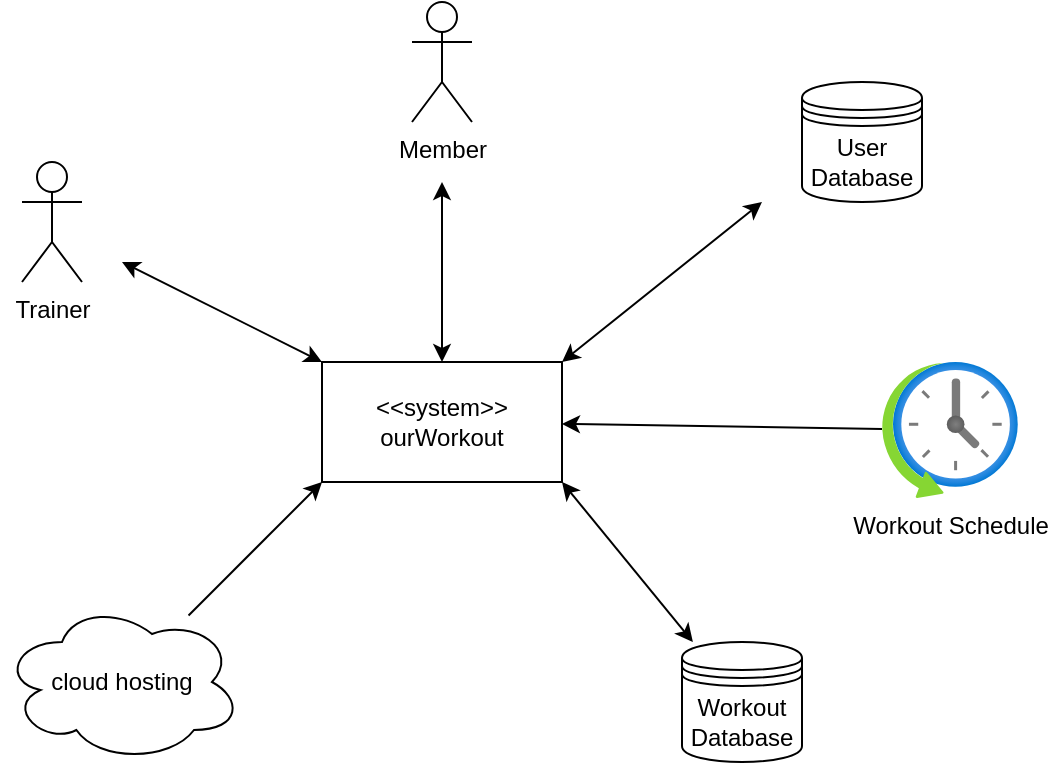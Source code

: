<mxfile version="20.2.8" type="device" pages="4"><diagram id="st-j1vseWBXO6tJ8uuP8" name="systemContext"><mxGraphModel dx="1010" dy="745" grid="1" gridSize="10" guides="1" tooltips="1" connect="1" arrows="1" fold="1" page="1" pageScale="1" pageWidth="1169" pageHeight="827" math="0" shadow="0"><root><mxCell id="0"/><mxCell id="1" parent="0"/><mxCell id="aYihxE0Qx_pnJChGa7Ii-1" value="&amp;lt;&amp;lt;system&amp;gt;&amp;gt;&lt;br&gt;ourWorkout" style="rounded=0;whiteSpace=wrap;html=1;" parent="1" vertex="1"><mxGeometry x="450" y="380" width="120" height="60" as="geometry"/></mxCell><mxCell id="aYihxE0Qx_pnJChGa7Ii-2" value="Trainer" style="shape=umlActor;verticalLabelPosition=bottom;verticalAlign=top;html=1;outlineConnect=0;" parent="1" vertex="1"><mxGeometry x="300" y="280" width="30" height="60" as="geometry"/></mxCell><mxCell id="aYihxE0Qx_pnJChGa7Ii-4" value="Member" style="shape=umlActor;verticalLabelPosition=bottom;verticalAlign=top;html=1;outlineConnect=0;" parent="1" vertex="1"><mxGeometry x="495" y="200" width="30" height="60" as="geometry"/></mxCell><mxCell id="aYihxE0Qx_pnJChGa7Ii-5" value="User Database" style="shape=datastore;whiteSpace=wrap;html=1;" parent="1" vertex="1"><mxGeometry x="690" y="240" width="60" height="60" as="geometry"/></mxCell><mxCell id="aYihxE0Qx_pnJChGa7Ii-7" value="Workout&lt;br&gt;Database" style="shape=datastore;whiteSpace=wrap;html=1;" parent="1" vertex="1"><mxGeometry x="630" y="520" width="60" height="60" as="geometry"/></mxCell><mxCell id="aYihxE0Qx_pnJChGa7Ii-8" value="cloud hosting" style="ellipse;shape=cloud;whiteSpace=wrap;html=1;" parent="1" vertex="1"><mxGeometry x="290" y="500" width="120" height="80" as="geometry"/></mxCell><mxCell id="aYihxE0Qx_pnJChGa7Ii-11" value="" style="endArrow=classic;startArrow=classic;html=1;rounded=0;" parent="1" target="aYihxE0Qx_pnJChGa7Ii-1" edge="1"><mxGeometry width="50" height="50" relative="1" as="geometry"><mxPoint x="350" y="330" as="sourcePoint"/><mxPoint x="600" y="480" as="targetPoint"/></mxGeometry></mxCell><mxCell id="aYihxE0Qx_pnJChGa7Ii-12" value="" style="endArrow=classic;html=1;rounded=0;entryX=0;entryY=1;entryDx=0;entryDy=0;" parent="1" source="aYihxE0Qx_pnJChGa7Ii-8" target="aYihxE0Qx_pnJChGa7Ii-1" edge="1"><mxGeometry width="50" height="50" relative="1" as="geometry"><mxPoint x="430" y="530" as="sourcePoint"/><mxPoint x="600" y="480" as="targetPoint"/></mxGeometry></mxCell><mxCell id="aYihxE0Qx_pnJChGa7Ii-13" value="" style="endArrow=classic;startArrow=classic;html=1;rounded=0;exitX=1;exitY=1;exitDx=0;exitDy=0;" parent="1" source="aYihxE0Qx_pnJChGa7Ii-1" target="aYihxE0Qx_pnJChGa7Ii-7" edge="1"><mxGeometry width="50" height="50" relative="1" as="geometry"><mxPoint x="550" y="530" as="sourcePoint"/><mxPoint x="630" y="530" as="targetPoint"/></mxGeometry></mxCell><mxCell id="aYihxE0Qx_pnJChGa7Ii-15" value="" style="endArrow=classic;startArrow=classic;html=1;rounded=0;exitX=1;exitY=0;exitDx=0;exitDy=0;" parent="1" source="aYihxE0Qx_pnJChGa7Ii-1" edge="1"><mxGeometry width="50" height="50" relative="1" as="geometry"><mxPoint x="550" y="530" as="sourcePoint"/><mxPoint x="670" y="300" as="targetPoint"/></mxGeometry></mxCell><mxCell id="JdixpVQhpcb806VE-eQH-3" value="" style="endArrow=classic;startArrow=classic;html=1;rounded=0;" parent="1" source="aYihxE0Qx_pnJChGa7Ii-1" edge="1"><mxGeometry width="50" height="50" relative="1" as="geometry"><mxPoint x="440" y="420" as="sourcePoint"/><mxPoint x="510" y="290" as="targetPoint"/></mxGeometry></mxCell><mxCell id="Wem5b1ooNeVv7AvJTNvK-1" value="Workout Schedule" style="aspect=fixed;html=1;points=[];align=center;image;fontSize=12;image=img/lib/azure2/general/Scheduler.svg;fillColor=none;imageBackground=none;" parent="1" vertex="1"><mxGeometry x="730" y="380" width="68" height="68" as="geometry"/></mxCell><mxCell id="Wem5b1ooNeVv7AvJTNvK-3" value="" style="endArrow=classic;html=1;rounded=0;" parent="1" source="Wem5b1ooNeVv7AvJTNvK-1" target="aYihxE0Qx_pnJChGa7Ii-1" edge="1"><mxGeometry width="50" height="50" relative="1" as="geometry"><mxPoint x="440" y="420" as="sourcePoint"/><mxPoint x="490" y="370" as="targetPoint"/></mxGeometry></mxCell></root></mxGraphModel></diagram><diagram id="EiOxXtLA_7WZJwvqrSmB" name="useCase"><mxGraphModel dx="1796" dy="745" grid="1" gridSize="10" guides="1" tooltips="1" connect="1" arrows="1" fold="1" page="1" pageScale="1" pageWidth="1169" pageHeight="827" math="0" shadow="0"><root><mxCell id="0"/><mxCell id="1" parent="0"/><mxCell id="Q6nY-nh2Kb3FnJxoqmYi-2" value="uc ourWorkout" style="shape=umlFrame;whiteSpace=wrap;html=1;width=120;height=30;boundedLbl=1;verticalAlign=middle;align=left;spacingLeft=5;" parent="1" vertex="1"><mxGeometry x="10" y="10" width="1150" height="810" as="geometry"/></mxCell><mxCell id="Q6nY-nh2Kb3FnJxoqmYi-3" value="ourWorkout" style="shape=folder;fontStyle=1;tabWidth=110;tabHeight=30;tabPosition=left;html=1;boundedLbl=1;labelInHeader=1;container=1;collapsible=0;" parent="1" vertex="1"><mxGeometry x="240" y="63" width="690" height="700" as="geometry"/></mxCell><mxCell id="Q6nY-nh2Kb3FnJxoqmYi-4" value="" style="html=1;strokeColor=none;resizeWidth=1;resizeHeight=1;fillColor=none;part=1;connectable=0;allowArrows=0;deletable=0;" parent="Q6nY-nh2Kb3FnJxoqmYi-3" vertex="1"><mxGeometry width="690" height="490" relative="1" as="geometry"><mxPoint y="30" as="offset"/></mxGeometry></mxCell><mxCell id="Q6nY-nh2Kb3FnJxoqmYi-9" value="create and manage workout" style="ellipse;whiteSpace=wrap;html=1;" parent="Q6nY-nh2Kb3FnJxoqmYi-3" vertex="1"><mxGeometry x="90" y="507" width="140" height="70" as="geometry"/></mxCell><mxCell id="a3EoWNmxg2I2jMohzb02-1" value="create and manage schedule" style="ellipse;whiteSpace=wrap;html=1;fillColor=none;" parent="Q6nY-nh2Kb3FnJxoqmYi-3" vertex="1"><mxGeometry x="90" y="417" width="140" height="70" as="geometry"/></mxCell><mxCell id="Q6nY-nh2Kb3FnJxoqmYi-8" value="create and manage excersise" style="ellipse;whiteSpace=wrap;html=1;" parent="Q6nY-nh2Kb3FnJxoqmYi-3" vertex="1"><mxGeometry x="90" y="597" width="140" height="70" as="geometry"/></mxCell><mxCell id="O77yajMZkXDWLfiaPFZy-1" value="enter and manage excersise result" style="ellipse;whiteSpace=wrap;html=1;fillColor=none;" parent="Q6nY-nh2Kb3FnJxoqmYi-3" vertex="1"><mxGeometry x="120" y="47" width="140" height="70" as="geometry"/></mxCell><mxCell id="O77yajMZkXDWLfiaPFZy-2" value="show personal statistic" style="ellipse;whiteSpace=wrap;html=1;fillColor=none;" parent="Q6nY-nh2Kb3FnJxoqmYi-3" vertex="1"><mxGeometry x="120" y="137" width="140" height="70" as="geometry"/></mxCell><mxCell id="O77yajMZkXDWLfiaPFZy-3" value="join and exit schedule" style="ellipse;whiteSpace=wrap;html=1;fillColor=none;" parent="Q6nY-nh2Kb3FnJxoqmYi-3" vertex="1"><mxGeometry x="120" y="227" width="140" height="70" as="geometry"/></mxCell><mxCell id="O77yajMZkXDWLfiaPFZy-4" value="invite to schedule" style="ellipse;whiteSpace=wrap;html=1;fillColor=none;" parent="Q6nY-nh2Kb3FnJxoqmYi-3" vertex="1"><mxGeometry x="320" y="437" width="140" height="70" as="geometry"/></mxCell><mxCell id="O77yajMZkXDWLfiaPFZy-5" value="show calender" style="ellipse;whiteSpace=wrap;html=1;fillColor=none;" parent="Q6nY-nh2Kb3FnJxoqmYi-3" vertex="1"><mxGeometry x="345" y="87" width="140" height="70" as="geometry"/></mxCell><mxCell id="O77yajMZkXDWLfiaPFZy-6" value="show member statistic" style="ellipse;whiteSpace=wrap;html=1;fillColor=none;" parent="Q6nY-nh2Kb3FnJxoqmYi-3" vertex="1"><mxGeometry x="320" y="557" width="140" height="70" as="geometry"/></mxCell><mxCell id="Q6nY-nh2Kb3FnJxoqmYi-5" value="Member" style="shape=umlActor;verticalLabelPosition=bottom;verticalAlign=top;html=1;outlineConnect=0;" parent="1" vertex="1"><mxGeometry x="100" y="210" width="30" height="60" as="geometry"/></mxCell><mxCell id="Q6nY-nh2Kb3FnJxoqmYi-6" value="Trainer" style="shape=umlActor;verticalLabelPosition=bottom;verticalAlign=top;html=1;outlineConnect=0;" parent="1" vertex="1"><mxGeometry x="110" y="570" width="30" height="60" as="geometry"/></mxCell></root></mxGraphModel></diagram><diagram id="2xl-a3S8kZFyVUEmwlTp" name="data-classes"><mxGraphModel dx="1008" dy="745" grid="1" gridSize="10" guides="1" tooltips="1" connect="1" arrows="1" fold="1" page="1" pageScale="1" pageWidth="1169" pageHeight="827" math="0" shadow="0"><root><mxCell id="0"/><mxCell id="1" parent="0"/><mxCell id="uyH04fzmK9gnsrg1Jfcb-65" value="ourWorkout Dataclasses" style="shape=umlFrame;whiteSpace=wrap;html=1;width=80;height=50;" parent="1" vertex="1"><mxGeometry x="10" y="10" width="1150" height="810" as="geometry"/></mxCell><mxCell id="uyH04fzmK9gnsrg1Jfcb-1" value="BasicExercise" style="swimlane;fontStyle=1;align=center;verticalAlign=top;childLayout=stackLayout;horizontal=1;startSize=26;horizontalStack=0;resizeParent=1;resizeParentMax=0;resizeLast=0;collapsible=1;marginBottom=0;" parent="1" vertex="1"><mxGeometry x="200" y="280" width="240" height="268" as="geometry"/></mxCell><mxCell id="uyH04fzmK9gnsrg1Jfcb-2" value="- uniqueId: int" style="text;strokeColor=none;fillColor=none;align=left;verticalAlign=top;spacingLeft=4;spacingRight=4;overflow=hidden;rotatable=0;points=[[0,0.5],[1,0.5]];portConstraint=eastwest;" parent="uyH04fzmK9gnsrg1Jfcb-1" vertex="1"><mxGeometry y="26" width="240" height="26" as="geometry"/></mxCell><mxCell id="uyH04fzmK9gnsrg1Jfcb-33" value="- title: String" style="text;strokeColor=none;fillColor=none;align=left;verticalAlign=top;spacingLeft=4;spacingRight=4;overflow=hidden;rotatable=0;points=[[0,0.5],[1,0.5]];portConstraint=eastwest;" parent="uyH04fzmK9gnsrg1Jfcb-1" vertex="1"><mxGeometry y="52" width="240" height="26" as="geometry"/></mxCell><mxCell id="uyH04fzmK9gnsrg1Jfcb-34" value="- name: String" style="text;strokeColor=none;fillColor=none;align=left;verticalAlign=top;spacingLeft=4;spacingRight=4;overflow=hidden;rotatable=0;points=[[0,0.5],[1,0.5]];portConstraint=eastwest;" parent="uyH04fzmK9gnsrg1Jfcb-1" vertex="1"><mxGeometry y="78" width="240" height="26" as="geometry"/></mxCell><mxCell id="uyH04fzmK9gnsrg1Jfcb-35" value="- desc: String" style="text;strokeColor=none;fillColor=none;align=left;verticalAlign=top;spacingLeft=4;spacingRight=4;overflow=hidden;rotatable=0;points=[[0,0.5],[1,0.5]];portConstraint=eastwest;" parent="uyH04fzmK9gnsrg1Jfcb-1" vertex="1"><mxGeometry y="104" width="240" height="26" as="geometry"/></mxCell><mxCell id="uyH04fzmK9gnsrg1Jfcb-36" value="- unit: enum Units" style="text;strokeColor=none;fillColor=none;align=left;verticalAlign=top;spacingLeft=4;spacingRight=4;overflow=hidden;rotatable=0;points=[[0,0.5],[1,0.5]];portConstraint=eastwest;" parent="uyH04fzmK9gnsrg1Jfcb-1" vertex="1"><mxGeometry y="130" width="240" height="26" as="geometry"/></mxCell><mxCell id="uyH04fzmK9gnsrg1Jfcb-10" value="- calories: int" style="text;strokeColor=none;fillColor=none;align=left;verticalAlign=top;spacingLeft=4;spacingRight=4;overflow=hidden;rotatable=0;points=[[0,0.5],[1,0.5]];portConstraint=eastwest;" parent="uyH04fzmK9gnsrg1Jfcb-1" vertex="1"><mxGeometry y="156" width="240" height="26" as="geometry"/></mxCell><mxCell id="uyH04fzmK9gnsrg1Jfcb-44" value="- weight: double" style="text;strokeColor=none;fillColor=none;align=left;verticalAlign=top;spacingLeft=4;spacingRight=4;overflow=hidden;rotatable=0;points=[[0,0.5],[1,0.5]];portConstraint=eastwest;" parent="uyH04fzmK9gnsrg1Jfcb-1" vertex="1"><mxGeometry y="182" width="240" height="26" as="geometry"/></mxCell><mxCell id="uyH04fzmK9gnsrg1Jfcb-38" value="- repetitionPerRound: int[]" style="text;strokeColor=none;fillColor=none;align=left;verticalAlign=top;spacingLeft=4;spacingRight=4;overflow=hidden;rotatable=0;points=[[0,0.5],[1,0.5]];portConstraint=eastwest;" parent="uyH04fzmK9gnsrg1Jfcb-1" vertex="1"><mxGeometry y="208" width="240" height="26" as="geometry"/></mxCell><mxCell id="uyH04fzmK9gnsrg1Jfcb-3" value="" style="line;strokeWidth=1;fillColor=none;align=left;verticalAlign=middle;spacingTop=-1;spacingLeft=3;spacingRight=3;rotatable=0;labelPosition=right;points=[];portConstraint=eastwest;strokeColor=inherit;" parent="uyH04fzmK9gnsrg1Jfcb-1" vertex="1"><mxGeometry y="234" width="240" height="8" as="geometry"/></mxCell><mxCell id="uyH04fzmK9gnsrg1Jfcb-4" value="+ setRepsPerRound(int[])" style="text;strokeColor=none;fillColor=none;align=left;verticalAlign=top;spacingLeft=4;spacingRight=4;overflow=hidden;rotatable=0;points=[[0,0.5],[1,0.5]];portConstraint=eastwest;" parent="uyH04fzmK9gnsrg1Jfcb-1" vertex="1"><mxGeometry y="242" width="240" height="26" as="geometry"/></mxCell><mxCell id="uyH04fzmK9gnsrg1Jfcb-5" value="StrengthExercise" style="swimlane;fontStyle=1;align=center;verticalAlign=top;childLayout=stackLayout;horizontal=1;startSize=26;horizontalStack=0;resizeParent=1;resizeParentMax=0;resizeLast=0;collapsible=1;marginBottom=0;" parent="1" vertex="1"><mxGeometry x="240" y="630" width="160" height="138" as="geometry"/></mxCell><mxCell id="uyH04fzmK9gnsrg1Jfcb-39" value="- rounds: int" style="text;strokeColor=none;fillColor=none;align=left;verticalAlign=top;spacingLeft=4;spacingRight=4;overflow=hidden;rotatable=0;points=[[0,0.5],[1,0.5]];portConstraint=eastwest;" parent="uyH04fzmK9gnsrg1Jfcb-5" vertex="1"><mxGeometry y="26" width="160" height="26" as="geometry"/></mxCell><mxCell id="uyH04fzmK9gnsrg1Jfcb-40" value="- roundDuration: int" style="text;strokeColor=none;fillColor=none;align=left;verticalAlign=top;spacingLeft=4;spacingRight=4;overflow=hidden;rotatable=0;points=[[0,0.5],[1,0.5]];portConstraint=eastwest;" parent="uyH04fzmK9gnsrg1Jfcb-5" vertex="1"><mxGeometry y="52" width="160" height="26" as="geometry"/></mxCell><mxCell id="uyH04fzmK9gnsrg1Jfcb-41" value="- onTime: int" style="text;strokeColor=none;fillColor=none;align=left;verticalAlign=top;spacingLeft=4;spacingRight=4;overflow=hidden;rotatable=0;points=[[0,0.5],[1,0.5]];portConstraint=eastwest;" parent="uyH04fzmK9gnsrg1Jfcb-5" vertex="1"><mxGeometry y="78" width="160" height="26" as="geometry"/></mxCell><mxCell id="uyH04fzmK9gnsrg1Jfcb-42" value="- offTime: int" style="text;strokeColor=none;fillColor=none;align=left;verticalAlign=top;spacingLeft=4;spacingRight=4;overflow=hidden;rotatable=0;points=[[0,0.5],[1,0.5]];portConstraint=eastwest;" parent="uyH04fzmK9gnsrg1Jfcb-5" vertex="1"><mxGeometry y="104" width="160" height="26" as="geometry"/></mxCell><mxCell id="uyH04fzmK9gnsrg1Jfcb-7" value="" style="line;strokeWidth=1;fillColor=none;align=left;verticalAlign=middle;spacingTop=-1;spacingLeft=3;spacingRight=3;rotatable=0;labelPosition=right;points=[];portConstraint=eastwest;strokeColor=inherit;" parent="uyH04fzmK9gnsrg1Jfcb-5" vertex="1"><mxGeometry y="130" width="160" height="8" as="geometry"/></mxCell><mxCell id="uyH04fzmK9gnsrg1Jfcb-13" value="Workout" style="swimlane;fontStyle=1;align=center;verticalAlign=top;childLayout=stackLayout;horizontal=1;startSize=26;horizontalStack=0;resizeParent=1;resizeParentMax=0;resizeLast=0;collapsible=1;marginBottom=0;" parent="1" vertex="1"><mxGeometry x="820" y="307" width="280" height="216" as="geometry"/></mxCell><mxCell id="uyH04fzmK9gnsrg1Jfcb-14" value="- workoutId: int" style="text;strokeColor=none;fillColor=none;align=left;verticalAlign=top;spacingLeft=4;spacingRight=4;overflow=hidden;rotatable=0;points=[[0,0.5],[1,0.5]];portConstraint=eastwest;" parent="uyH04fzmK9gnsrg1Jfcb-13" vertex="1"><mxGeometry y="26" width="280" height="26" as="geometry"/></mxCell><mxCell id="uyH04fzmK9gnsrg1Jfcb-46" value="- title: String" style="text;strokeColor=none;fillColor=none;align=left;verticalAlign=top;spacingLeft=4;spacingRight=4;overflow=hidden;rotatable=0;points=[[0,0.5],[1,0.5]];portConstraint=eastwest;" parent="uyH04fzmK9gnsrg1Jfcb-13" vertex="1"><mxGeometry y="52" width="280" height="26" as="geometry"/></mxCell><mxCell id="uyH04fzmK9gnsrg1Jfcb-47" value="- strengthExercises: StrengthExercise[]" style="text;strokeColor=none;fillColor=none;align=left;verticalAlign=top;spacingLeft=4;spacingRight=4;overflow=hidden;rotatable=0;points=[[0,0.5],[1,0.5]];portConstraint=eastwest;" parent="uyH04fzmK9gnsrg1Jfcb-13" vertex="1"><mxGeometry y="78" width="280" height="26" as="geometry"/></mxCell><mxCell id="uyH04fzmK9gnsrg1Jfcb-48" value="- strengthDuration: int" style="text;strokeColor=none;fillColor=none;align=left;verticalAlign=top;spacingLeft=4;spacingRight=4;overflow=hidden;rotatable=0;points=[[0,0.5],[1,0.5]];portConstraint=eastwest;" parent="uyH04fzmK9gnsrg1Jfcb-13" vertex="1"><mxGeometry y="104" width="280" height="26" as="geometry"/></mxCell><mxCell id="uyH04fzmK9gnsrg1Jfcb-49" value="- enduranceRounds: int" style="text;strokeColor=none;fillColor=none;align=left;verticalAlign=top;spacingLeft=4;spacingRight=4;overflow=hidden;rotatable=0;points=[[0,0.5],[1,0.5]];portConstraint=eastwest;" parent="uyH04fzmK9gnsrg1Jfcb-13" vertex="1"><mxGeometry y="130" width="280" height="26" as="geometry"/></mxCell><mxCell id="uyH04fzmK9gnsrg1Jfcb-50" value="- enduranceExercises: BasicExercise[]" style="text;strokeColor=none;fillColor=none;align=left;verticalAlign=top;spacingLeft=4;spacingRight=4;overflow=hidden;rotatable=0;points=[[0,0.5],[1,0.5]];portConstraint=eastwest;" parent="uyH04fzmK9gnsrg1Jfcb-13" vertex="1"><mxGeometry y="156" width="280" height="26" as="geometry"/></mxCell><mxCell id="uyH04fzmK9gnsrg1Jfcb-51" value="- enduranceDuration: int" style="text;strokeColor=none;fillColor=none;align=left;verticalAlign=top;spacingLeft=4;spacingRight=4;overflow=hidden;rotatable=0;points=[[0,0.5],[1,0.5]];portConstraint=eastwest;" parent="uyH04fzmK9gnsrg1Jfcb-13" vertex="1"><mxGeometry y="182" width="280" height="26" as="geometry"/></mxCell><mxCell id="uyH04fzmK9gnsrg1Jfcb-15" value="" style="line;strokeWidth=1;fillColor=none;align=left;verticalAlign=middle;spacingTop=-1;spacingLeft=3;spacingRight=3;rotatable=0;labelPosition=right;points=[];portConstraint=eastwest;strokeColor=inherit;" parent="uyH04fzmK9gnsrg1Jfcb-13" vertex="1"><mxGeometry y="208" width="280" height="8" as="geometry"/></mxCell><mxCell id="uyH04fzmK9gnsrg1Jfcb-17" value="WorkoutResult" style="swimlane;fontStyle=1;align=center;verticalAlign=top;childLayout=stackLayout;horizontal=1;startSize=26;horizontalStack=0;resizeParent=1;resizeParentMax=0;resizeLast=0;collapsible=1;marginBottom=0;" parent="1" vertex="1"><mxGeometry x="880" y="40" width="160" height="86" as="geometry"/></mxCell><mxCell id="uyH04fzmK9gnsrg1Jfcb-18" value="- uniqueId: int" style="text;strokeColor=none;fillColor=none;align=left;verticalAlign=top;spacingLeft=4;spacingRight=4;overflow=hidden;rotatable=0;points=[[0,0.5],[1,0.5]];portConstraint=eastwest;" parent="uyH04fzmK9gnsrg1Jfcb-17" vertex="1"><mxGeometry y="26" width="160" height="26" as="geometry"/></mxCell><mxCell id="uyH04fzmK9gnsrg1Jfcb-52" value="- timeStamp: Date" style="text;strokeColor=none;fillColor=none;align=left;verticalAlign=top;spacingLeft=4;spacingRight=4;overflow=hidden;rotatable=0;points=[[0,0.5],[1,0.5]];portConstraint=eastwest;" parent="uyH04fzmK9gnsrg1Jfcb-17" vertex="1"><mxGeometry y="52" width="160" height="26" as="geometry"/></mxCell><mxCell id="uyH04fzmK9gnsrg1Jfcb-19" value="" style="line;strokeWidth=1;fillColor=none;align=left;verticalAlign=middle;spacingTop=-1;spacingLeft=3;spacingRight=3;rotatable=0;labelPosition=right;points=[];portConstraint=eastwest;strokeColor=inherit;" parent="uyH04fzmK9gnsrg1Jfcb-17" vertex="1"><mxGeometry y="78" width="160" height="8" as="geometry"/></mxCell><mxCell id="uyH04fzmK9gnsrg1Jfcb-21" value="Storage" style="swimlane;fontStyle=1;align=center;verticalAlign=top;childLayout=stackLayout;horizontal=1;startSize=26;horizontalStack=0;resizeParent=1;resizeParentMax=0;resizeLast=0;collapsible=1;marginBottom=0;" parent="1" vertex="1"><mxGeometry x="220" y="27" width="200" height="112" as="geometry"/></mxCell><mxCell id="uyH04fzmK9gnsrg1Jfcb-22" value="- exercises: BasicExercise[]" style="text;strokeColor=none;fillColor=none;align=left;verticalAlign=top;spacingLeft=4;spacingRight=4;overflow=hidden;rotatable=0;points=[[0,0.5],[1,0.5]];portConstraint=eastwest;" parent="uyH04fzmK9gnsrg1Jfcb-21" vertex="1"><mxGeometry y="26" width="200" height="26" as="geometry"/></mxCell><mxCell id="uyH04fzmK9gnsrg1Jfcb-53" value="- workoutBlueprints: Workout[]" style="text;strokeColor=none;fillColor=none;align=left;verticalAlign=top;spacingLeft=4;spacingRight=4;overflow=hidden;rotatable=0;points=[[0,0.5],[1,0.5]];portConstraint=eastwest;" parent="uyH04fzmK9gnsrg1Jfcb-21" vertex="1"><mxGeometry y="52" width="200" height="26" as="geometry"/></mxCell><mxCell id="uyH04fzmK9gnsrg1Jfcb-54" value="- doneWorkouts: WorkoutResult[]" style="text;strokeColor=none;fillColor=none;align=left;verticalAlign=top;spacingLeft=4;spacingRight=4;overflow=hidden;rotatable=0;points=[[0,0.5],[1,0.5]];portConstraint=eastwest;" parent="uyH04fzmK9gnsrg1Jfcb-21" vertex="1"><mxGeometry y="78" width="200" height="26" as="geometry"/></mxCell><mxCell id="uyH04fzmK9gnsrg1Jfcb-23" value="" style="line;strokeWidth=1;fillColor=none;align=left;verticalAlign=middle;spacingTop=-1;spacingLeft=3;spacingRight=3;rotatable=0;labelPosition=right;points=[];portConstraint=eastwest;strokeColor=inherit;" parent="uyH04fzmK9gnsrg1Jfcb-21" vertex="1"><mxGeometry y="104" width="200" height="8" as="geometry"/></mxCell><mxCell id="uyH04fzmK9gnsrg1Jfcb-29" value="&lt;p style=&quot;margin:0px;margin-top:4px;text-align:center;text-decoration:underline;&quot;&gt;&lt;b&gt;Units:Enum&lt;/b&gt;&lt;/p&gt;&lt;hr&gt;&lt;p style=&quot;margin:0px;margin-left:8px;&quot;&gt;- calorie&lt;br&gt;- weight&lt;br&gt;- noUnit&lt;/p&gt;&lt;p style=&quot;margin:0px;margin-left:8px;&quot;&gt;&lt;br&gt;&lt;/p&gt;" style="verticalAlign=top;align=left;overflow=fill;fontSize=12;fontFamily=Helvetica;html=1;" parent="1" vertex="1"><mxGeometry x="50" y="369" width="80" height="90" as="geometry"/></mxCell><mxCell id="uyH04fzmK9gnsrg1Jfcb-30" value="specializes" style="endArrow=block;endSize=16;endFill=0;html=1;rounded=0;" parent="1" source="uyH04fzmK9gnsrg1Jfcb-5" target="uyH04fzmK9gnsrg1Jfcb-1" edge="1"><mxGeometry width="160" relative="1" as="geometry"><mxPoint x="450" y="370" as="sourcePoint"/><mxPoint x="610" y="370" as="targetPoint"/></mxGeometry></mxCell><mxCell id="uyH04fzmK9gnsrg1Jfcb-32" value="" style="endArrow=open;endFill=1;endSize=12;html=1;rounded=0;" parent="1" source="uyH04fzmK9gnsrg1Jfcb-29" target="uyH04fzmK9gnsrg1Jfcb-1" edge="1"><mxGeometry width="160" relative="1" as="geometry"><mxPoint x="450" y="370" as="sourcePoint"/><mxPoint x="610" y="370" as="targetPoint"/></mxGeometry></mxCell><mxCell id="uyH04fzmK9gnsrg1Jfcb-56" value="" style="endArrow=diamondThin;endFill=1;endSize=24;html=1;rounded=0;" parent="1" source="uyH04fzmK9gnsrg1Jfcb-1" target="uyH04fzmK9gnsrg1Jfcb-13" edge="1"><mxGeometry width="160" relative="1" as="geometry"><mxPoint x="380" y="400" as="sourcePoint"/><mxPoint x="540" y="400" as="targetPoint"/></mxGeometry></mxCell><mxCell id="uyH04fzmK9gnsrg1Jfcb-57" value="contains" style="edgeLabel;html=1;align=center;verticalAlign=middle;resizable=0;points=[];" parent="uyH04fzmK9gnsrg1Jfcb-56" vertex="1" connectable="0"><mxGeometry x="-0.287" relative="1" as="geometry"><mxPoint as="offset"/></mxGeometry></mxCell><mxCell id="uyH04fzmK9gnsrg1Jfcb-58" value="" style="endArrow=diamondThin;endFill=1;endSize=24;html=1;rounded=0;" parent="1" source="uyH04fzmK9gnsrg1Jfcb-5" target="uyH04fzmK9gnsrg1Jfcb-13" edge="1"><mxGeometry width="160" relative="1" as="geometry"><mxPoint x="380" y="400" as="sourcePoint"/><mxPoint x="540" y="400" as="targetPoint"/></mxGeometry></mxCell><mxCell id="uyH04fzmK9gnsrg1Jfcb-59" value="contains" style="edgeLabel;html=1;align=center;verticalAlign=middle;resizable=0;points=[];" parent="uyH04fzmK9gnsrg1Jfcb-58" vertex="1" connectable="0"><mxGeometry x="0.238" y="-1" relative="1" as="geometry"><mxPoint as="offset"/></mxGeometry></mxCell><mxCell id="uyH04fzmK9gnsrg1Jfcb-60" value="specializes" style="endArrow=block;endSize=16;endFill=0;html=1;rounded=0;" parent="1" source="uyH04fzmK9gnsrg1Jfcb-17" target="uyH04fzmK9gnsrg1Jfcb-13" edge="1"><mxGeometry width="160" relative="1" as="geometry"><mxPoint x="870" y="680" as="sourcePoint"/><mxPoint x="870" y="598" as="targetPoint"/></mxGeometry></mxCell><mxCell id="uyH04fzmK9gnsrg1Jfcb-62" value="" style="endArrow=diamondThin;endFill=0;endSize=24;html=1;rounded=0;" parent="1" source="uyH04fzmK9gnsrg1Jfcb-1" target="uyH04fzmK9gnsrg1Jfcb-21" edge="1"><mxGeometry width="160" relative="1" as="geometry"><mxPoint x="510" y="300" as="sourcePoint"/><mxPoint x="670" y="300" as="targetPoint"/></mxGeometry></mxCell><mxCell id="uyH04fzmK9gnsrg1Jfcb-63" value="" style="endArrow=diamondThin;endFill=0;endSize=24;html=1;rounded=0;" parent="1" source="uyH04fzmK9gnsrg1Jfcb-13" target="uyH04fzmK9gnsrg1Jfcb-21" edge="1"><mxGeometry width="160" relative="1" as="geometry"><mxPoint x="432.095" y="290" as="sourcePoint"/><mxPoint x="517.429" y="178" as="targetPoint"/></mxGeometry></mxCell><mxCell id="uyH04fzmK9gnsrg1Jfcb-64" value="" style="endArrow=diamondThin;endFill=0;endSize=24;html=1;rounded=0;" parent="1" source="uyH04fzmK9gnsrg1Jfcb-17" target="uyH04fzmK9gnsrg1Jfcb-21" edge="1"><mxGeometry width="160" relative="1" as="geometry"><mxPoint x="510" y="300" as="sourcePoint"/><mxPoint x="670" y="300" as="targetPoint"/></mxGeometry></mxCell><mxCell id="uyH04fzmK9gnsrg1Jfcb-66" value="A workout contains 2 parts - &lt;b&gt;strength &lt;/b&gt;and &lt;b&gt;endurance&lt;/b&gt;&lt;br&gt;In the &lt;b&gt;strength part&lt;/b&gt;, each exercise has a fixed number of reps per round, with weight.&lt;br&gt;In the &lt;b&gt;endurance part&lt;/b&gt;, there are rounds for all exercises together.&lt;br&gt;Every exercise has reps, that can differ from round to round." style="shape=note2;boundedLbl=1;whiteSpace=wrap;html=1;size=25;verticalAlign=top;align=center;fillColor=#FFE4DE;strokeColor=#36393d;" parent="1" vertex="1"><mxGeometry x="845" y="560" width="230" height="160" as="geometry"/></mxCell><mxCell id="uyH04fzmK9gnsrg1Jfcb-67" value="" style="endArrow=none;html=1;rounded=0;" parent="1" source="uyH04fzmK9gnsrg1Jfcb-13" target="uyH04fzmK9gnsrg1Jfcb-66" edge="1"><mxGeometry width="50" height="50" relative="1" as="geometry"><mxPoint x="750" y="490" as="sourcePoint"/><mxPoint x="800" y="440" as="targetPoint"/></mxGeometry></mxCell><mxCell id="uyH04fzmK9gnsrg1Jfcb-68" value="the members &lt;b&gt;calories &lt;/b&gt;and &lt;b&gt;weight&lt;/b&gt;&amp;nbsp;are depending on the &lt;b&gt;unit&lt;/b&gt;.&lt;br&gt;If &lt;b&gt;Units.noUnit&lt;/b&gt;&amp;nbsp;is given, then none of them exists in an exercise." style="shape=note2;boundedLbl=1;whiteSpace=wrap;html=1;size=25;verticalAlign=top;align=center;fillColor=#FFE4DE;strokeColor=#36393d;" parent="1" vertex="1"><mxGeometry x="20" y="240" width="160" height="117" as="geometry"/></mxCell></root></mxGraphModel></diagram><diagram id="U6iEgpGjuo2qg3EwiqRv" name="activity-diagram"><mxGraphModel dx="878" dy="648" grid="1" gridSize="10" guides="1" tooltips="1" connect="1" arrows="1" fold="1" page="1" pageScale="1" pageWidth="1169" pageHeight="827" math="0" shadow="0"><root><mxCell id="0"/><mxCell id="1" parent="0"/><mxCell id="2y1I-qeQPexdE2ae2_gG-2" value="ac ourWorkout" style="shape=umlFrame;whiteSpace=wrap;html=1;width=120;height=30;boundedLbl=1;verticalAlign=middle;align=left;spacingLeft=5;fillColor=default;" parent="1" vertex="1"><mxGeometry x="10" y="10" width="1150" height="810" as="geometry"/></mxCell><mxCell id="9BVhSB2rXsA7rvrMlKul-4" value="Button &quot;ManageExercises&quot;" style="edgeStyle=orthogonalEdgeStyle;rounded=0;orthogonalLoop=1;jettySize=auto;html=1;exitX=0.75;exitY=1;exitDx=0;exitDy=0;" parent="1" source="laXQQ0moAYMjz0mVWQFt-2" target="laXQQ0moAYMjz0mVWQFt-10" edge="1"><mxGeometry x="0.273" relative="1" as="geometry"><mxPoint x="330" y="390" as="sourcePoint"/><Array as="points"><mxPoint x="320" y="340"/></Array><mxPoint as="offset"/></mxGeometry></mxCell><mxCell id="9BVhSB2rXsA7rvrMlKul-5" style="edgeStyle=orthogonalEdgeStyle;rounded=0;orthogonalLoop=1;jettySize=auto;html=1;exitX=0.75;exitY=0;exitDx=0;exitDy=0;" parent="1" source="laXQQ0moAYMjz0mVWQFt-2" target="laXQQ0moAYMjz0mVWQFt-6" edge="1"><mxGeometry relative="1" as="geometry"><Array as="points"><mxPoint x="320" y="180"/></Array></mxGeometry></mxCell><mxCell id="9BVhSB2rXsA7rvrMlKul-6" value="Button &quot;ManageWorkouts&quot;" style="edgeLabel;html=1;align=center;verticalAlign=middle;resizable=0;points=[];" parent="9BVhSB2rXsA7rvrMlKul-5" vertex="1" connectable="0"><mxGeometry x="0.121" y="3" relative="1" as="geometry"><mxPoint x="70" y="3" as="offset"/></mxGeometry></mxCell><mxCell id="9BVhSB2rXsA7rvrMlKul-7" style="edgeStyle=orthogonalEdgeStyle;rounded=0;orthogonalLoop=1;jettySize=auto;html=1;exitX=0.5;exitY=1;exitDx=0;exitDy=0;startArrow=none;" parent="1" source="laXQQ0moAYMjz0mVWQFt-2" target="laXQQ0moAYMjz0mVWQFt-8" edge="1"><mxGeometry relative="1" as="geometry"><Array as="points"><mxPoint x="320" y="360"/><mxPoint x="320" y="460"/></Array></mxGeometry></mxCell><mxCell id="9BVhSB2rXsA7rvrMlKul-8" value="Button &quot;Show Results&quot;" style="edgeLabel;html=1;align=center;verticalAlign=middle;resizable=0;points=[];" parent="9BVhSB2rXsA7rvrMlKul-7" vertex="1" connectable="0"><mxGeometry x="0.332" y="-1" relative="1" as="geometry"><mxPoint x="20" y="-1" as="offset"/></mxGeometry></mxCell><mxCell id="9BVhSB2rXsA7rvrMlKul-13" style="edgeStyle=orthogonalEdgeStyle;rounded=0;orthogonalLoop=1;jettySize=auto;html=1;exitX=0.25;exitY=1;exitDx=0;exitDy=0;" parent="1" source="laXQQ0moAYMjz0mVWQFt-2" target="9BVhSB2rXsA7rvrMlKul-11" edge="1"><mxGeometry relative="1" as="geometry"/></mxCell><mxCell id="9BVhSB2rXsA7rvrMlKul-16" value="Selected Workout Instance" style="edgeLabel;html=1;align=center;verticalAlign=middle;resizable=0;points=[];" parent="9BVhSB2rXsA7rvrMlKul-13" vertex="1" connectable="0"><mxGeometry x="0.259" y="-2" relative="1" as="geometry"><mxPoint as="offset"/></mxGeometry></mxCell><mxCell id="laXQQ0moAYMjz0mVWQFt-2" value="CockpitActivity" style="html=1;align=center;verticalAlign=middle;rounded=1;absoluteArcSize=1;arcSize=10;dashed=0;" parent="1" vertex="1"><mxGeometry x="200" y="320" width="160" height="40" as="geometry"/></mxCell><mxCell id="laXQQ0moAYMjz0mVWQFt-14" style="edgeStyle=orthogonalEdgeStyle;rounded=0;orthogonalLoop=1;jettySize=auto;html=1;exitX=1;exitY=0.5;exitDx=0;exitDy=0;" parent="1" source="laXQQ0moAYMjz0mVWQFt-3" target="laXQQ0moAYMjz0mVWQFt-2" edge="1"><mxGeometry relative="1" as="geometry"/></mxCell><mxCell id="laXQQ0moAYMjz0mVWQFt-3" value="" style="ellipse;html=1;fillColor=#000000;" parent="1" vertex="1"><mxGeometry x="110" y="330" width="20" height="20" as="geometry"/></mxCell><mxCell id="9BVhSB2rXsA7rvrMlKul-17" style="edgeStyle=orthogonalEdgeStyle;rounded=0;orthogonalLoop=1;jettySize=auto;html=1;exitX=0.5;exitY=0;exitDx=0;exitDy=0;" parent="1" source="laXQQ0moAYMjz0mVWQFt-6" target="laXQQ0moAYMjz0mVWQFt-7" edge="1"><mxGeometry relative="1" as="geometry"><Array as="points"><mxPoint x="600" y="140"/><mxPoint x="920" y="140"/></Array></mxGeometry></mxCell><mxCell id="9BVhSB2rXsA7rvrMlKul-22" value="Button &quot;Add&quot;" style="edgeLabel;html=1;align=center;verticalAlign=middle;resizable=0;points=[];" parent="9BVhSB2rXsA7rvrMlKul-17" vertex="1" connectable="0"><mxGeometry x="-0.187" y="-1" relative="1" as="geometry"><mxPoint x="54" as="offset"/></mxGeometry></mxCell><mxCell id="9BVhSB2rXsA7rvrMlKul-20" style="edgeStyle=orthogonalEdgeStyle;rounded=0;orthogonalLoop=1;jettySize=auto;html=1;exitX=0.5;exitY=1;exitDx=0;exitDy=0;" parent="1" source="laXQQ0moAYMjz0mVWQFt-6" target="9BVhSB2rXsA7rvrMlKul-19" edge="1"><mxGeometry relative="1" as="geometry"/></mxCell><mxCell id="9BVhSB2rXsA7rvrMlKul-23" value="Selected Workout Instance" style="edgeLabel;html=1;align=center;verticalAlign=middle;resizable=0;points=[];" parent="9BVhSB2rXsA7rvrMlKul-20" vertex="1" connectable="0"><mxGeometry x="-0.193" y="2" relative="1" as="geometry"><mxPoint x="21" y="2" as="offset"/></mxGeometry></mxCell><mxCell id="laXQQ0moAYMjz0mVWQFt-6" value="ManageWorkoutListActivity" style="html=1;align=center;verticalAlign=middle;rounded=1;absoluteArcSize=1;arcSize=10;dashed=0;" parent="1" vertex="1"><mxGeometry x="520" y="160" width="160" height="40" as="geometry"/></mxCell><mxCell id="9BVhSB2rXsA7rvrMlKul-24" style="edgeStyle=orthogonalEdgeStyle;rounded=0;orthogonalLoop=1;jettySize=auto;html=1;exitX=0.75;exitY=0;exitDx=0;exitDy=0;" parent="1" source="laXQQ0moAYMjz0mVWQFt-7" target="laXQQ0moAYMjz0mVWQFt-6" edge="1"><mxGeometry relative="1" as="geometry"><Array as="points"><mxPoint x="1000" y="100"/><mxPoint x="560" y="100"/></Array></mxGeometry></mxCell><mxCell id="9BVhSB2rXsA7rvrMlKul-25" value="Button &quot;Delete&quot; or &quot;Cancle&quot;" style="edgeLabel;html=1;align=center;verticalAlign=middle;resizable=0;points=[];" parent="9BVhSB2rXsA7rvrMlKul-24" vertex="1" connectable="0"><mxGeometry x="0.089" y="-3" relative="1" as="geometry"><mxPoint x="25" as="offset"/></mxGeometry></mxCell><mxCell id="laXQQ0moAYMjz0mVWQFt-7" value="ManageWorkoutActivity" style="html=1;align=center;verticalAlign=middle;rounded=1;absoluteArcSize=1;arcSize=10;dashed=0;" parent="1" vertex="1"><mxGeometry x="880" y="160" width="160" height="40" as="geometry"/></mxCell><mxCell id="9BVhSB2rXsA7rvrMlKul-27" value="Selected WorkoutResult Instance" style="edgeStyle=orthogonalEdgeStyle;rounded=0;orthogonalLoop=1;jettySize=auto;html=1;exitX=0.5;exitY=1;exitDx=0;exitDy=0;" parent="1" source="laXQQ0moAYMjz0mVWQFt-8" target="9BVhSB2rXsA7rvrMlKul-26" edge="1"><mxGeometry relative="1" as="geometry"/></mxCell><mxCell id="laXQQ0moAYMjz0mVWQFt-8" value="ShowDoneActivity" style="html=1;align=center;verticalAlign=middle;rounded=1;absoluteArcSize=1;arcSize=10;dashed=0;" parent="1" vertex="1"><mxGeometry x="520" y="440" width="160" height="40" as="geometry"/></mxCell><mxCell id="laXQQ0moAYMjz0mVWQFt-9" value="WorkoutActivity" style="html=1;align=center;verticalAlign=middle;rounded=1;absoluteArcSize=1;arcSize=10;dashed=0;" parent="1" vertex="1"><mxGeometry x="520" y="680" width="160" height="40" as="geometry"/></mxCell><mxCell id="rEI-cdvnfUYPQQ4m_LiX-2" style="edgeStyle=orthogonalEdgeStyle;rounded=0;orthogonalLoop=1;jettySize=auto;html=1;exitX=0.5;exitY=1;exitDx=0;exitDy=0;" parent="1" source="laXQQ0moAYMjz0mVWQFt-10" target="rEI-cdvnfUYPQQ4m_LiX-1" edge="1"><mxGeometry relative="1" as="geometry"/></mxCell><mxCell id="NtlbGUzV8RRC97teL-F2-1" value="Selected Exercise Instance" style="edgeLabel;html=1;align=center;verticalAlign=middle;resizable=0;points=[];" vertex="1" connectable="0" parent="rEI-cdvnfUYPQQ4m_LiX-2"><mxGeometry x="0.243" y="1" relative="1" as="geometry"><mxPoint x="-16" y="1" as="offset"/></mxGeometry></mxCell><mxCell id="rEI-cdvnfUYPQQ4m_LiX-4" style="edgeStyle=orthogonalEdgeStyle;rounded=0;orthogonalLoop=1;jettySize=auto;html=1;exitX=0.5;exitY=0;exitDx=0;exitDy=0;entryX=0.25;entryY=0;entryDx=0;entryDy=0;" parent="1" source="laXQQ0moAYMjz0mVWQFt-10" target="laXQQ0moAYMjz0mVWQFt-11" edge="1"><mxGeometry relative="1" as="geometry"/></mxCell><mxCell id="rEI-cdvnfUYPQQ4m_LiX-5" value="Button &quot;Add&quot;" style="edgeLabel;html=1;align=center;verticalAlign=middle;resizable=0;points=[];" parent="rEI-cdvnfUYPQQ4m_LiX-4" vertex="1" connectable="0"><mxGeometry x="0.218" relative="1" as="geometry"><mxPoint x="-19" as="offset"/></mxGeometry></mxCell><mxCell id="laXQQ0moAYMjz0mVWQFt-10" value="ExerciseListActivity" style="html=1;align=center;verticalAlign=middle;rounded=1;absoluteArcSize=1;arcSize=10;dashed=0;" parent="1" vertex="1"><mxGeometry x="520" y="320" width="160" height="40" as="geometry"/></mxCell><mxCell id="rEI-cdvnfUYPQQ4m_LiX-6" value="Button &quot;Delete&quot; or &quot;Cancle&quot;" style="edgeStyle=orthogonalEdgeStyle;rounded=0;orthogonalLoop=1;jettySize=auto;html=1;exitX=0.75;exitY=0;exitDx=0;exitDy=0;entryX=0.25;entryY=0;entryDx=0;entryDy=0;" parent="1" source="laXQQ0moAYMjz0mVWQFt-11" target="laXQQ0moAYMjz0mVWQFt-10" edge="1"><mxGeometry x="0.0" relative="1" as="geometry"><Array as="points"><mxPoint x="1000" y="260"/><mxPoint x="560" y="260"/></Array><mxPoint as="offset"/></mxGeometry></mxCell><mxCell id="laXQQ0moAYMjz0mVWQFt-11" value="ExerciseActivity" style="html=1;align=center;verticalAlign=middle;rounded=1;absoluteArcSize=1;arcSize=10;dashed=0;" parent="1" vertex="1"><mxGeometry x="880" y="320" width="160" height="40" as="geometry"/></mxCell><mxCell id="9BVhSB2rXsA7rvrMlKul-14" style="edgeStyle=orthogonalEdgeStyle;rounded=0;orthogonalLoop=1;jettySize=auto;html=1;exitX=1;exitY=0.5;exitDx=0;exitDy=0;" parent="1" source="9BVhSB2rXsA7rvrMlKul-11" target="laXQQ0moAYMjz0mVWQFt-9" edge="1"><mxGeometry relative="1" as="geometry"/></mxCell><mxCell id="9BVhSB2rXsA7rvrMlKul-11" value="Workout Instance" style="rounded=0;whiteSpace=wrap;html=1;fillColor=default;" parent="1" vertex="1"><mxGeometry x="210" y="680" width="60" height="40" as="geometry"/></mxCell><mxCell id="9BVhSB2rXsA7rvrMlKul-21" style="edgeStyle=orthogonalEdgeStyle;rounded=0;orthogonalLoop=1;jettySize=auto;html=1;exitX=1;exitY=0.5;exitDx=0;exitDy=0;entryX=0.5;entryY=1;entryDx=0;entryDy=0;" parent="1" source="9BVhSB2rXsA7rvrMlKul-19" target="laXQQ0moAYMjz0mVWQFt-7" edge="1"><mxGeometry relative="1" as="geometry"/></mxCell><mxCell id="9BVhSB2rXsA7rvrMlKul-19" value="Workout Instance" style="rounded=0;whiteSpace=wrap;html=1;fillColor=default;" parent="1" vertex="1"><mxGeometry x="750" y="200" width="60" height="40" as="geometry"/></mxCell><mxCell id="9BVhSB2rXsA7rvrMlKul-28" style="edgeStyle=orthogonalEdgeStyle;rounded=0;orthogonalLoop=1;jettySize=auto;html=1;exitX=0.5;exitY=1;exitDx=0;exitDy=0;" parent="1" source="9BVhSB2rXsA7rvrMlKul-26" target="laXQQ0moAYMjz0mVWQFt-9" edge="1"><mxGeometry relative="1" as="geometry"/></mxCell><mxCell id="9BVhSB2rXsA7rvrMlKul-26" value="WorkoutResult Instance" style="rounded=0;whiteSpace=wrap;html=1;fillColor=default;" parent="1" vertex="1"><mxGeometry x="560" y="560" width="80" height="40" as="geometry"/></mxCell><mxCell id="rEI-cdvnfUYPQQ4m_LiX-3" style="edgeStyle=orthogonalEdgeStyle;rounded=0;orthogonalLoop=1;jettySize=auto;html=1;exitX=1;exitY=0.5;exitDx=0;exitDy=0;entryX=0.5;entryY=1;entryDx=0;entryDy=0;" parent="1" source="rEI-cdvnfUYPQQ4m_LiX-1" target="laXQQ0moAYMjz0mVWQFt-11" edge="1"><mxGeometry relative="1" as="geometry"/></mxCell><mxCell id="rEI-cdvnfUYPQQ4m_LiX-1" value="Exercise Instance" style="rounded=0;whiteSpace=wrap;html=1;fillColor=default;" parent="1" vertex="1"><mxGeometry x="750" y="360" width="60" height="40" as="geometry"/></mxCell><mxCell id="2y1I-qeQPexdE2ae2_gG-1" value="All Activities can be exited, by pressing Androids default return-button&lt;br&gt;As you press this, no progress will be stored and the activity before is called" style="shape=note2;boundedLbl=1;whiteSpace=wrap;html=1;size=25;verticalAlign=top;align=center;fillColor=#FFE4DE;strokeColor=#36393d;" parent="1" vertex="1"><mxGeometry x="80" y="95" width="225" height="110" as="geometry"/></mxCell></root></mxGraphModel></diagram></mxfile>